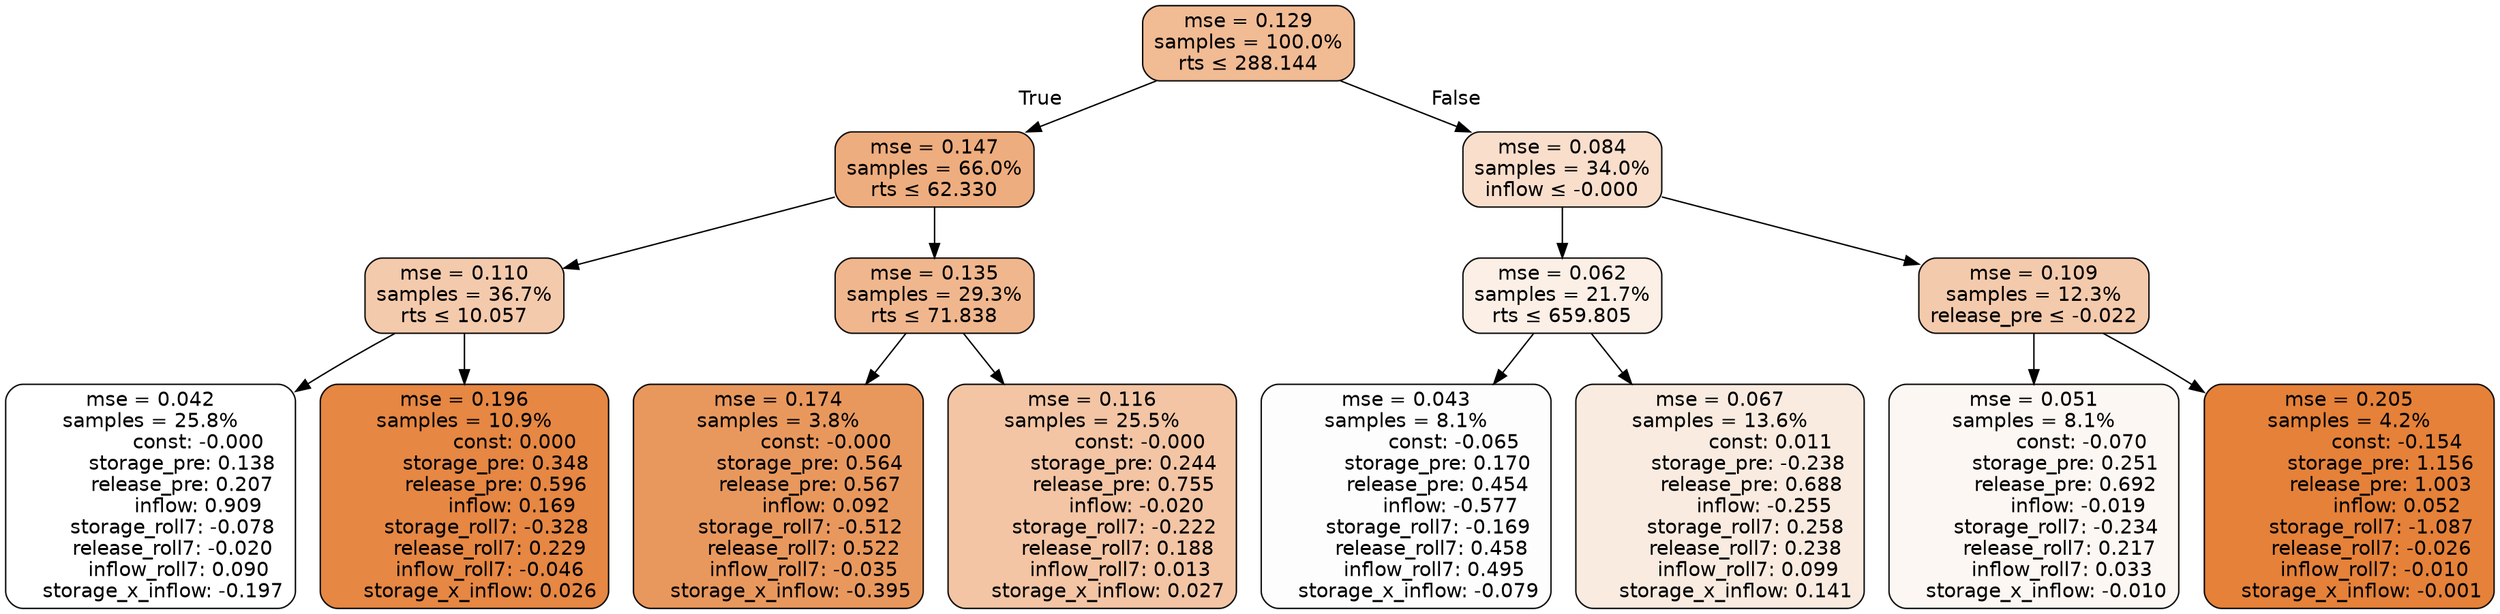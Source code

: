 digraph tree {
bgcolor="transparent"
node [shape=rectangle, style="filled, rounded", color="black", fontname=helvetica] ;
edge [fontname=helvetica] ;
	"0" [label="mse = 0.129
samples = 100.0%
rts &le; 288.144", fillcolor="#f1bb94"]
	"1" [label="mse = 0.147
samples = 66.0%
rts &le; 62.330", fillcolor="#eead7e"]
	"2" [label="mse = 0.110
samples = 36.7%
rts &le; 10.057", fillcolor="#f4caac"]
	"3" [label="mse = 0.042
samples = 25.8%
               const: -0.000
          storage_pre: 0.138
          release_pre: 0.207
               inflow: 0.909
       storage_roll7: -0.078
       release_roll7: -0.020
         inflow_roll7: 0.090
    storage_x_inflow: -0.197", fillcolor="#ffffff"]
	"4" [label="mse = 0.196
samples = 10.9%
                const: 0.000
          storage_pre: 0.348
          release_pre: 0.596
               inflow: 0.169
       storage_roll7: -0.328
        release_roll7: 0.229
        inflow_roll7: -0.046
     storage_x_inflow: 0.026", fillcolor="#e68743"]
	"5" [label="mse = 0.135
samples = 29.3%
rts &le; 71.838", fillcolor="#f0b78e"]
	"6" [label="mse = 0.174
samples = 3.8%
               const: -0.000
          storage_pre: 0.564
          release_pre: 0.567
               inflow: 0.092
       storage_roll7: -0.512
        release_roll7: 0.522
        inflow_roll7: -0.035
    storage_x_inflow: -0.395", fillcolor="#e9985d"]
	"7" [label="mse = 0.116
samples = 25.5%
               const: -0.000
          storage_pre: 0.244
          release_pre: 0.755
              inflow: -0.020
       storage_roll7: -0.222
        release_roll7: 0.188
         inflow_roll7: 0.013
     storage_x_inflow: 0.027", fillcolor="#f3c5a4"]
	"8" [label="mse = 0.084
samples = 34.0%
inflow &le; -0.000", fillcolor="#f8decb"]
	"9" [label="mse = 0.062
samples = 21.7%
rts &le; 659.805", fillcolor="#fbefe6"]
	"10" [label="mse = 0.043
samples = 8.1%
               const: -0.065
          storage_pre: 0.170
          release_pre: 0.454
              inflow: -0.577
       storage_roll7: -0.169
        release_roll7: 0.458
         inflow_roll7: 0.495
    storage_x_inflow: -0.079", fillcolor="#fefdfd"]
	"11" [label="mse = 0.067
samples = 13.6%
                const: 0.011
         storage_pre: -0.238
          release_pre: 0.688
              inflow: -0.255
        storage_roll7: 0.258
        release_roll7: 0.238
         inflow_roll7: 0.099
     storage_x_inflow: 0.141", fillcolor="#faebe0"]
	"12" [label="mse = 0.109
samples = 12.3%
release_pre &le; -0.022", fillcolor="#f4caac"]
	"13" [label="mse = 0.051
samples = 8.1%
               const: -0.070
          storage_pre: 0.251
          release_pre: 0.692
              inflow: -0.019
       storage_roll7: -0.234
        release_roll7: 0.217
         inflow_roll7: 0.033
    storage_x_inflow: -0.010", fillcolor="#fdf7f3"]
	"14" [label="mse = 0.205
samples = 4.2%
               const: -0.154
          storage_pre: 1.156
          release_pre: 1.003
               inflow: 0.052
       storage_roll7: -1.087
       release_roll7: -0.026
        inflow_roll7: -0.010
    storage_x_inflow: -0.001", fillcolor="#e58139"]

	"0" -> "1" [labeldistance=2.5, labelangle=45, headlabel="True"]
	"1" -> "2"
	"2" -> "3"
	"2" -> "4"
	"1" -> "5"
	"5" -> "6"
	"5" -> "7"
	"0" -> "8" [labeldistance=2.5, labelangle=-45, headlabel="False"]
	"8" -> "9"
	"9" -> "10"
	"9" -> "11"
	"8" -> "12"
	"12" -> "13"
	"12" -> "14"
}